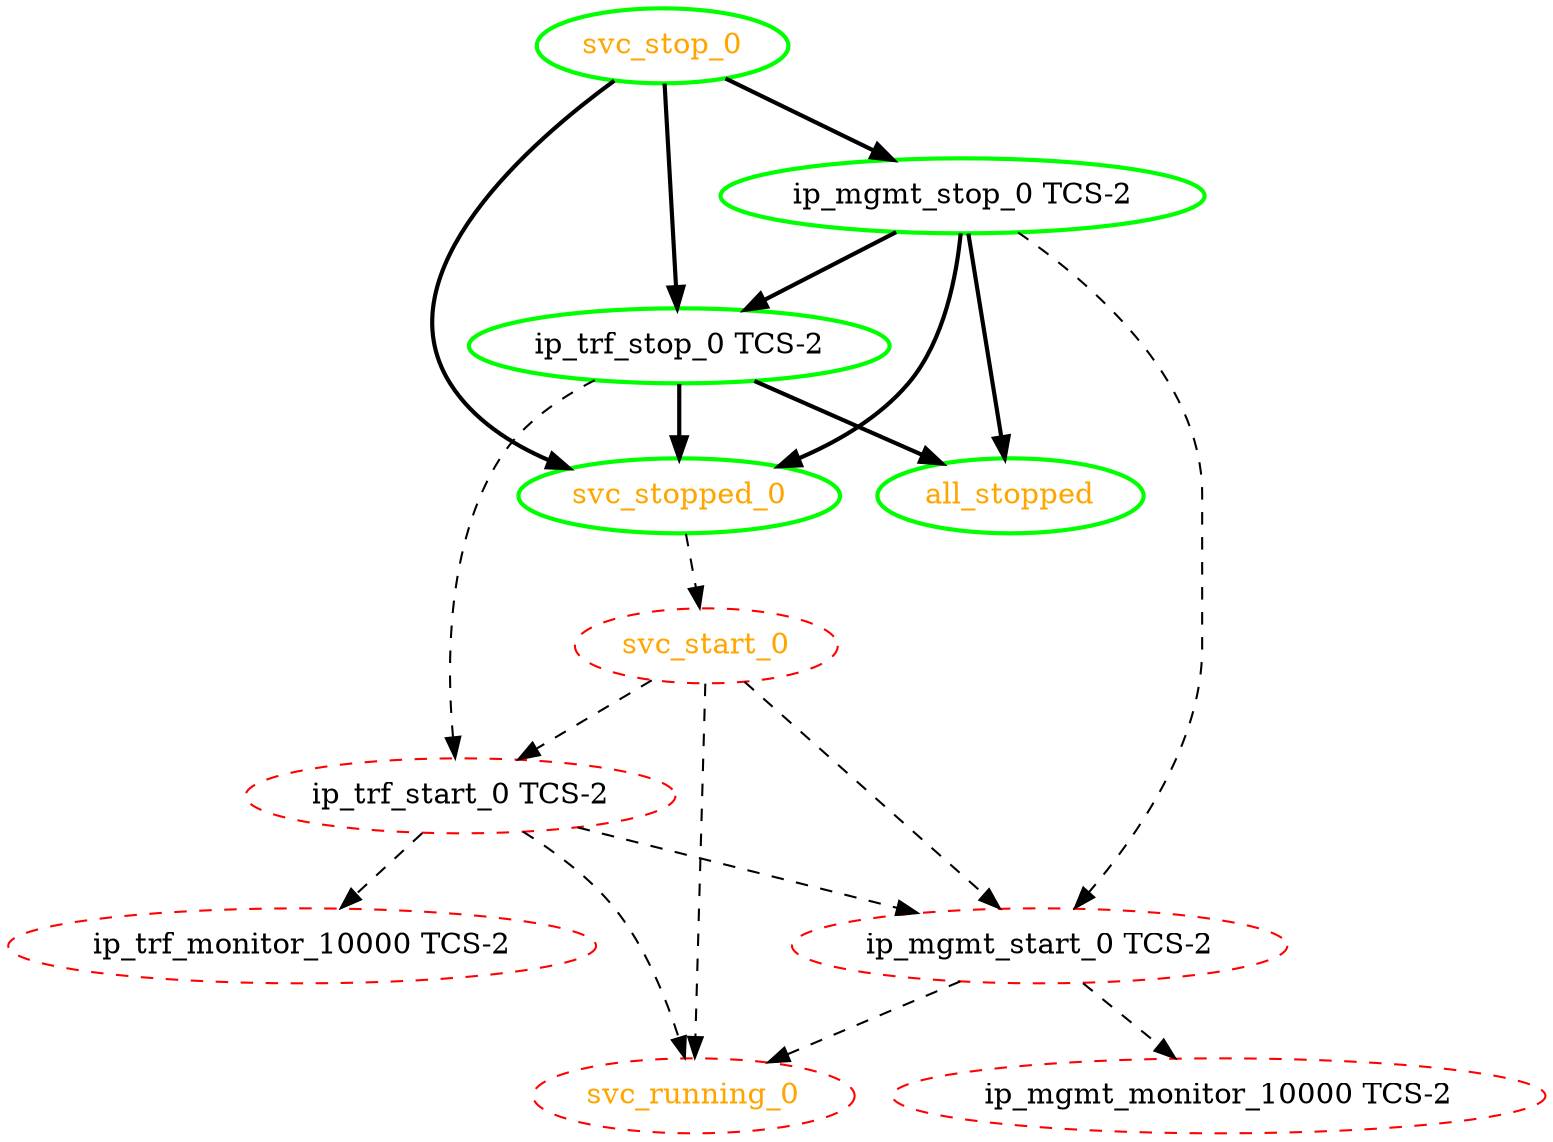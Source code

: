 digraph "g" {
"all_stopped" [ style=bold color="green" fontcolor="orange"]
"ip_mgmt_monitor_10000 TCS-2" [ style=dashed color="red" fontcolor="black"]
"ip_mgmt_start_0 TCS-2" -> "ip_mgmt_monitor_10000 TCS-2" [ style = dashed]
"ip_mgmt_start_0 TCS-2" -> "svc_running_0" [ style = dashed]
"ip_mgmt_start_0 TCS-2" [ style=dashed color="red" fontcolor="black"]
"ip_mgmt_stop_0 TCS-2" -> "all_stopped" [ style = bold]
"ip_mgmt_stop_0 TCS-2" -> "ip_mgmt_start_0 TCS-2" [ style = dashed]
"ip_mgmt_stop_0 TCS-2" -> "ip_trf_stop_0 TCS-2" [ style = bold]
"ip_mgmt_stop_0 TCS-2" -> "svc_stopped_0" [ style = bold]
"ip_mgmt_stop_0 TCS-2" [ style=bold color="green" fontcolor="black"]
"ip_trf_monitor_10000 TCS-2" [ style=dashed color="red" fontcolor="black"]
"ip_trf_start_0 TCS-2" -> "ip_mgmt_start_0 TCS-2" [ style = dashed]
"ip_trf_start_0 TCS-2" -> "ip_trf_monitor_10000 TCS-2" [ style = dashed]
"ip_trf_start_0 TCS-2" -> "svc_running_0" [ style = dashed]
"ip_trf_start_0 TCS-2" [ style=dashed color="red" fontcolor="black"]
"ip_trf_stop_0 TCS-2" -> "all_stopped" [ style = bold]
"ip_trf_stop_0 TCS-2" -> "ip_trf_start_0 TCS-2" [ style = dashed]
"ip_trf_stop_0 TCS-2" -> "svc_stopped_0" [ style = bold]
"ip_trf_stop_0 TCS-2" [ style=bold color="green" fontcolor="black"]
"svc_running_0" [ style=dashed color="red" fontcolor="orange"]
"svc_start_0" -> "ip_mgmt_start_0 TCS-2" [ style = dashed]
"svc_start_0" -> "ip_trf_start_0 TCS-2" [ style = dashed]
"svc_start_0" -> "svc_running_0" [ style = dashed]
"svc_start_0" [ style=dashed color="red" fontcolor="orange"]
"svc_stop_0" -> "ip_mgmt_stop_0 TCS-2" [ style = bold]
"svc_stop_0" -> "ip_trf_stop_0 TCS-2" [ style = bold]
"svc_stop_0" -> "svc_stopped_0" [ style = bold]
"svc_stop_0" [ style=bold color="green" fontcolor="orange"]
"svc_stopped_0" -> "svc_start_0" [ style = dashed]
"svc_stopped_0" [ style=bold color="green" fontcolor="orange"]
}
